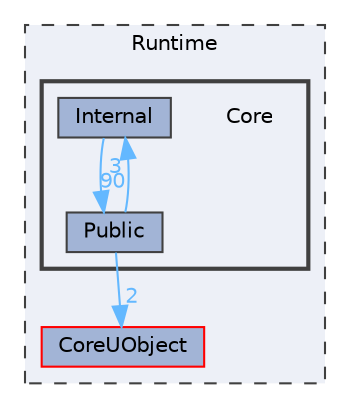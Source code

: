 digraph "Core"
{
 // INTERACTIVE_SVG=YES
 // LATEX_PDF_SIZE
  bgcolor="transparent";
  edge [fontname=Helvetica,fontsize=10,labelfontname=Helvetica,labelfontsize=10];
  node [fontname=Helvetica,fontsize=10,shape=box,height=0.2,width=0.4];
  compound=true
  subgraph clusterdir_7536b172fbd480bfd146a1b1acd6856b {
    graph [ bgcolor="#edf0f7", pencolor="grey25", label="Runtime", fontname=Helvetica,fontsize=10 style="filled,dashed", URL="dir_7536b172fbd480bfd146a1b1acd6856b.html",tooltip=""]
  dir_4c499e5e32e2b4479ad7e552df73eeae [label="CoreUObject", fillcolor="#a2b4d6", color="red", style="filled", URL="dir_4c499e5e32e2b4479ad7e552df73eeae.html",tooltip=""];
  subgraph clusterdir_0e6cddcc9caa1238c7f3774224afaa45 {
    graph [ bgcolor="#edf0f7", pencolor="grey25", label="", fontname=Helvetica,fontsize=10 style="filled,bold", URL="dir_0e6cddcc9caa1238c7f3774224afaa45.html",tooltip=""]
    dir_0e6cddcc9caa1238c7f3774224afaa45 [shape=plaintext, label="Core"];
  dir_71b836e9ee7c70b989567d14da179def [label="Internal", fillcolor="#a2b4d6", color="grey25", style="filled", URL="dir_71b836e9ee7c70b989567d14da179def.html",tooltip=""];
  dir_ba49309ee78fabe0452662bc1a7ef37d [label="Public", fillcolor="#a2b4d6", color="grey25", style="filled", URL="dir_ba49309ee78fabe0452662bc1a7ef37d.html",tooltip=""];
  }
  }
  dir_71b836e9ee7c70b989567d14da179def->dir_ba49309ee78fabe0452662bc1a7ef37d [headlabel="90", labeldistance=1.5 headhref="dir_000521_000933.html" href="dir_000521_000933.html" color="steelblue1" fontcolor="steelblue1"];
  dir_ba49309ee78fabe0452662bc1a7ef37d->dir_71b836e9ee7c70b989567d14da179def [headlabel="3", labeldistance=1.5 headhref="dir_000933_000521.html" href="dir_000933_000521.html" color="steelblue1" fontcolor="steelblue1"];
  dir_ba49309ee78fabe0452662bc1a7ef37d->dir_4c499e5e32e2b4479ad7e552df73eeae [headlabel="2", labeldistance=1.5 headhref="dir_000933_000268.html" href="dir_000933_000268.html" color="steelblue1" fontcolor="steelblue1"];
}
